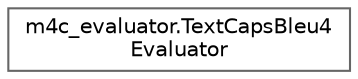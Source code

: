 digraph "Graphical Class Hierarchy"
{
 // LATEX_PDF_SIZE
  bgcolor="transparent";
  edge [fontname=Helvetica,fontsize=10,labelfontname=Helvetica,labelfontsize=10];
  node [fontname=Helvetica,fontsize=10,shape=box,height=0.2,width=0.4];
  rankdir="LR";
  Node0 [id="Node000000",label="m4c_evaluator.TextCapsBleu4\lEvaluator",height=0.2,width=0.4,color="grey40", fillcolor="white", style="filled",URL="$classm4c__evaluator_1_1_text_caps_bleu4_evaluator.html",tooltip=" "];
}
